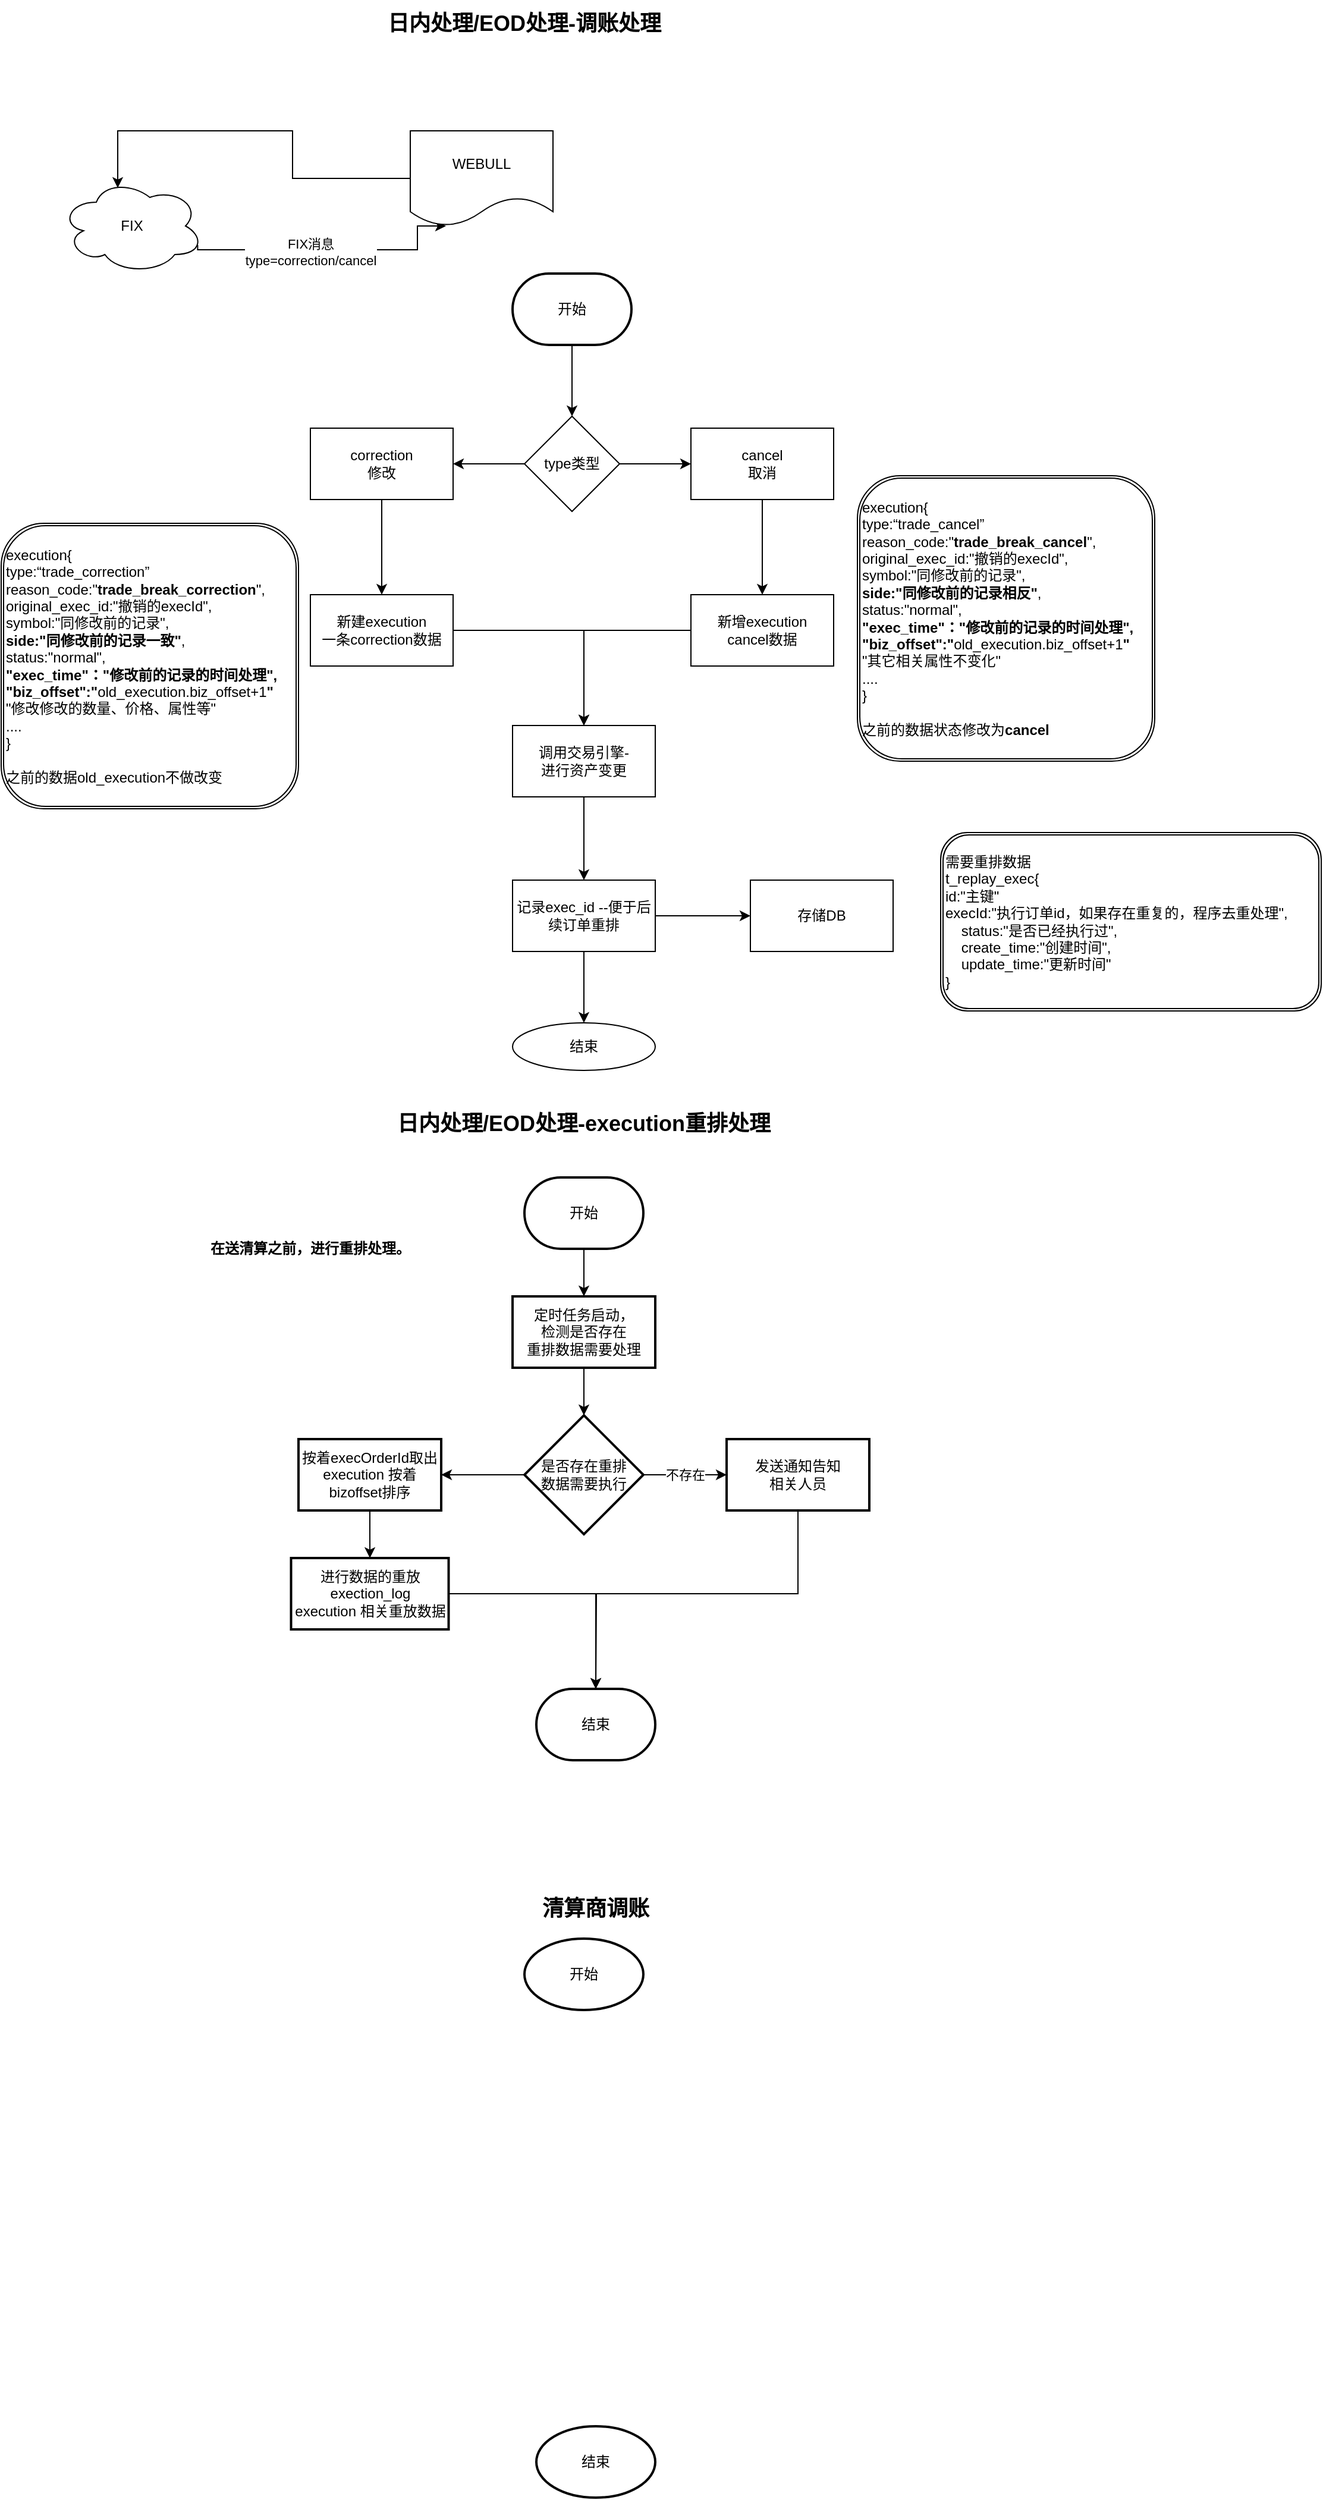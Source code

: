 <mxfile version="14.1.1" type="github">
  <diagram id="C5RBs43oDa-KdzZeNtuy" name="Page-1">
    <mxGraphModel dx="1186" dy="534" grid="1" gridSize="10" guides="1" tooltips="1" connect="1" arrows="1" fold="1" page="1" pageScale="1" pageWidth="827" pageHeight="1169" math="0" shadow="0">
      <root>
        <mxCell id="WIyWlLk6GJQsqaUBKTNV-0" />
        <mxCell id="WIyWlLk6GJQsqaUBKTNV-1" parent="WIyWlLk6GJQsqaUBKTNV-0" />
        <mxCell id="1Uik45kLceN-WnxneO16-1" value="&lt;font style=&quot;font-size: 18px&quot;&gt;&lt;b&gt;日内处理/EOD处理-调账处理&lt;/b&gt;&lt;/font&gt;" style="text;html=1;strokeColor=none;fillColor=none;align=center;verticalAlign=middle;whiteSpace=wrap;rounded=0;" vertex="1" parent="WIyWlLk6GJQsqaUBKTNV-1">
          <mxGeometry x="320" y="50" width="260" height="40" as="geometry" />
        </mxCell>
        <mxCell id="1Uik45kLceN-WnxneO16-6" style="edgeStyle=orthogonalEdgeStyle;rounded=0;orthogonalLoop=1;jettySize=auto;html=1;exitX=0.96;exitY=0.7;exitDx=0;exitDy=0;exitPerimeter=0;entryX=0.25;entryY=1;entryDx=0;entryDy=0;entryPerimeter=0;" edge="1" parent="WIyWlLk6GJQsqaUBKTNV-1" source="1Uik45kLceN-WnxneO16-3" target="1Uik45kLceN-WnxneO16-4">
          <mxGeometry relative="1" as="geometry">
            <Array as="points">
              <mxPoint x="175" y="260" />
              <mxPoint x="360" y="260" />
            </Array>
          </mxGeometry>
        </mxCell>
        <mxCell id="1Uik45kLceN-WnxneO16-7" value="FIX消息&lt;br&gt;type=correction/cancel" style="edgeLabel;html=1;align=center;verticalAlign=middle;resizable=0;points=[];" vertex="1" connectable="0" parent="1Uik45kLceN-WnxneO16-6">
          <mxGeometry x="-0.169" y="-2" relative="1" as="geometry">
            <mxPoint x="1.8" as="offset" />
          </mxGeometry>
        </mxCell>
        <mxCell id="1Uik45kLceN-WnxneO16-3" value="FIX" style="ellipse;shape=cloud;whiteSpace=wrap;html=1;" vertex="1" parent="WIyWlLk6GJQsqaUBKTNV-1">
          <mxGeometry x="60" y="200" width="120" height="80" as="geometry" />
        </mxCell>
        <mxCell id="1Uik45kLceN-WnxneO16-5" style="edgeStyle=orthogonalEdgeStyle;rounded=0;orthogonalLoop=1;jettySize=auto;html=1;exitX=0;exitY=0.5;exitDx=0;exitDy=0;entryX=0.4;entryY=0.1;entryDx=0;entryDy=0;entryPerimeter=0;" edge="1" parent="WIyWlLk6GJQsqaUBKTNV-1" source="1Uik45kLceN-WnxneO16-4" target="1Uik45kLceN-WnxneO16-3">
          <mxGeometry relative="1" as="geometry">
            <Array as="points">
              <mxPoint x="255" y="200" />
              <mxPoint x="255" y="160" />
              <mxPoint x="108" y="160" />
            </Array>
          </mxGeometry>
        </mxCell>
        <mxCell id="1Uik45kLceN-WnxneO16-4" value="WEBULL" style="shape=document;whiteSpace=wrap;html=1;boundedLbl=1;" vertex="1" parent="WIyWlLk6GJQsqaUBKTNV-1">
          <mxGeometry x="354" y="160" width="120" height="80" as="geometry" />
        </mxCell>
        <mxCell id="1Uik45kLceN-WnxneO16-11" style="edgeStyle=orthogonalEdgeStyle;rounded=0;orthogonalLoop=1;jettySize=auto;html=1;exitX=0.5;exitY=1;exitDx=0;exitDy=0;exitPerimeter=0;entryX=0.5;entryY=0;entryDx=0;entryDy=0;" edge="1" parent="WIyWlLk6GJQsqaUBKTNV-1" source="1Uik45kLceN-WnxneO16-10">
          <mxGeometry relative="1" as="geometry">
            <mxPoint x="490" y="400" as="targetPoint" />
          </mxGeometry>
        </mxCell>
        <mxCell id="1Uik45kLceN-WnxneO16-10" value="开始" style="strokeWidth=2;html=1;shape=mxgraph.flowchart.terminator;whiteSpace=wrap;" vertex="1" parent="WIyWlLk6GJQsqaUBKTNV-1">
          <mxGeometry x="440" y="280" width="100" height="60" as="geometry" />
        </mxCell>
        <mxCell id="1Uik45kLceN-WnxneO16-15" value="" style="edgeStyle=orthogonalEdgeStyle;rounded=0;orthogonalLoop=1;jettySize=auto;html=1;" edge="1" parent="WIyWlLk6GJQsqaUBKTNV-1" source="1Uik45kLceN-WnxneO16-13" target="1Uik45kLceN-WnxneO16-14">
          <mxGeometry relative="1" as="geometry" />
        </mxCell>
        <mxCell id="1Uik45kLceN-WnxneO16-17" value="" style="edgeStyle=orthogonalEdgeStyle;rounded=0;orthogonalLoop=1;jettySize=auto;html=1;" edge="1" parent="WIyWlLk6GJQsqaUBKTNV-1" source="1Uik45kLceN-WnxneO16-13" target="1Uik45kLceN-WnxneO16-16">
          <mxGeometry relative="1" as="geometry" />
        </mxCell>
        <mxCell id="1Uik45kLceN-WnxneO16-13" value="type类型" style="rhombus;whiteSpace=wrap;html=1;" vertex="1" parent="WIyWlLk6GJQsqaUBKTNV-1">
          <mxGeometry x="450" y="400" width="80" height="80" as="geometry" />
        </mxCell>
        <mxCell id="1Uik45kLceN-WnxneO16-19" value="" style="edgeStyle=orthogonalEdgeStyle;rounded=0;orthogonalLoop=1;jettySize=auto;html=1;" edge="1" parent="WIyWlLk6GJQsqaUBKTNV-1" source="1Uik45kLceN-WnxneO16-14" target="1Uik45kLceN-WnxneO16-18">
          <mxGeometry relative="1" as="geometry" />
        </mxCell>
        <mxCell id="1Uik45kLceN-WnxneO16-14" value="correction&lt;br&gt;修改" style="whiteSpace=wrap;html=1;" vertex="1" parent="WIyWlLk6GJQsqaUBKTNV-1">
          <mxGeometry x="270" y="410" width="120" height="60" as="geometry" />
        </mxCell>
        <mxCell id="1Uik45kLceN-WnxneO16-30" value="" style="edgeStyle=orthogonalEdgeStyle;rounded=0;orthogonalLoop=1;jettySize=auto;html=1;" edge="1" parent="WIyWlLk6GJQsqaUBKTNV-1" source="1Uik45kLceN-WnxneO16-16" target="1Uik45kLceN-WnxneO16-29">
          <mxGeometry relative="1" as="geometry" />
        </mxCell>
        <mxCell id="1Uik45kLceN-WnxneO16-16" value="cancel&lt;br&gt;取消" style="whiteSpace=wrap;html=1;" vertex="1" parent="WIyWlLk6GJQsqaUBKTNV-1">
          <mxGeometry x="590" y="410" width="120" height="60" as="geometry" />
        </mxCell>
        <mxCell id="1Uik45kLceN-WnxneO16-24" value="" style="edgeStyle=orthogonalEdgeStyle;rounded=0;orthogonalLoop=1;jettySize=auto;html=1;" edge="1" parent="WIyWlLk6GJQsqaUBKTNV-1" source="1Uik45kLceN-WnxneO16-18" target="1Uik45kLceN-WnxneO16-23">
          <mxGeometry relative="1" as="geometry">
            <Array as="points">
              <mxPoint x="500" y="580" />
            </Array>
          </mxGeometry>
        </mxCell>
        <mxCell id="1Uik45kLceN-WnxneO16-18" value="新建execution&lt;br&gt;一条correction数据" style="whiteSpace=wrap;html=1;" vertex="1" parent="WIyWlLk6GJQsqaUBKTNV-1">
          <mxGeometry x="270" y="550" width="120" height="60" as="geometry" />
        </mxCell>
        <mxCell id="1Uik45kLceN-WnxneO16-22" value="&lt;div&gt;execution{&lt;/div&gt;&lt;div&gt;type:“trade_correction”&lt;/div&gt;&lt;div&gt;reason_code:&quot;&lt;b&gt;trade_break_correction&lt;/b&gt;&quot;,&lt;/div&gt;&lt;div&gt;original_exec_id:&quot;撤销的execId&quot;,&lt;/div&gt;&lt;div&gt;symbol:&quot;同修改前的记录&quot;,&lt;/div&gt;&lt;div&gt;&lt;b&gt;side:&quot;同修改前的记录一致&quot;&lt;/b&gt;,&lt;/div&gt;&lt;div&gt;status:&quot;normal&quot;,&lt;/div&gt;&lt;div&gt;&lt;b&gt;&quot;exec_time&quot;：&quot;修改前的记录的时间处理&quot;,&lt;/b&gt;&lt;/div&gt;&lt;div&gt;&lt;b&gt;&quot;biz_offset&quot;:&quot;&lt;/b&gt;old_execution.biz_offset+1&lt;b&gt;&quot;&lt;/b&gt;&lt;/div&gt;&lt;div&gt;&lt;span&gt;&quot;修改修改的数量、价格、属性等&quot;&lt;/span&gt;&lt;br&gt;&lt;/div&gt;&lt;div&gt;....&lt;/div&gt;&lt;div&gt;}&lt;/div&gt;&lt;div&gt;&lt;br&gt;&lt;/div&gt;&lt;div&gt;之前的数据old_execution不做改变&lt;/div&gt;" style="shape=ext;double=1;rounded=1;whiteSpace=wrap;html=1;align=left;" vertex="1" parent="WIyWlLk6GJQsqaUBKTNV-1">
          <mxGeometry x="10" y="490" width="250" height="240" as="geometry" />
        </mxCell>
        <mxCell id="1Uik45kLceN-WnxneO16-34" value="" style="edgeStyle=orthogonalEdgeStyle;rounded=0;orthogonalLoop=1;jettySize=auto;html=1;" edge="1" parent="WIyWlLk6GJQsqaUBKTNV-1" source="1Uik45kLceN-WnxneO16-23" target="1Uik45kLceN-WnxneO16-33">
          <mxGeometry relative="1" as="geometry" />
        </mxCell>
        <mxCell id="1Uik45kLceN-WnxneO16-23" value="调用交易引擎-&lt;br&gt;进行资产变更" style="whiteSpace=wrap;html=1;" vertex="1" parent="WIyWlLk6GJQsqaUBKTNV-1">
          <mxGeometry x="440" y="660" width="120" height="60" as="geometry" />
        </mxCell>
        <mxCell id="1Uik45kLceN-WnxneO16-32" style="edgeStyle=orthogonalEdgeStyle;rounded=0;orthogonalLoop=1;jettySize=auto;html=1;exitX=0;exitY=0.5;exitDx=0;exitDy=0;" edge="1" parent="WIyWlLk6GJQsqaUBKTNV-1" source="1Uik45kLceN-WnxneO16-29" target="1Uik45kLceN-WnxneO16-23">
          <mxGeometry relative="1" as="geometry">
            <Array as="points">
              <mxPoint x="500" y="580" />
            </Array>
          </mxGeometry>
        </mxCell>
        <mxCell id="1Uik45kLceN-WnxneO16-29" value="新增execution&lt;br&gt;cancel数据" style="whiteSpace=wrap;html=1;" vertex="1" parent="WIyWlLk6GJQsqaUBKTNV-1">
          <mxGeometry x="590" y="550" width="120" height="60" as="geometry" />
        </mxCell>
        <mxCell id="1Uik45kLceN-WnxneO16-31" value="&lt;div&gt;execution{&lt;/div&gt;&lt;div&gt;type:“trade_cancel”&lt;/div&gt;&lt;div&gt;reason_code:&quot;&lt;b&gt;trade_break_cancel&lt;/b&gt;&quot;,&lt;/div&gt;&lt;div&gt;original_exec_id:&quot;撤销的execId&quot;,&lt;/div&gt;&lt;div&gt;symbol:&quot;同修改前的记录&quot;,&lt;/div&gt;&lt;div&gt;&lt;b&gt;side:&quot;同修改前的记录相反&quot;&lt;/b&gt;,&lt;/div&gt;&lt;div&gt;status:&quot;normal&quot;,&lt;/div&gt;&lt;div&gt;&lt;b&gt;&quot;exec_time&quot;：&quot;修改前的记录的时间处理&quot;,&lt;/b&gt;&lt;/div&gt;&lt;div&gt;&lt;div&gt;&lt;b&gt;&quot;biz_offset&quot;:&quot;&lt;/b&gt;old_execution.biz_offset+1&lt;b&gt;&quot;&lt;/b&gt;&lt;/div&gt;&lt;/div&gt;&lt;div&gt;&lt;span&gt;&quot;其它相关属性不变化&quot;&lt;/span&gt;&lt;br&gt;&lt;/div&gt;&lt;div&gt;....&lt;/div&gt;&lt;div&gt;}&lt;/div&gt;&lt;div&gt;&lt;br&gt;&lt;/div&gt;&lt;div&gt;之前的数据状态修改为&lt;b&gt;cancel&lt;/b&gt;&lt;/div&gt;" style="shape=ext;double=1;rounded=1;whiteSpace=wrap;html=1;align=left;" vertex="1" parent="WIyWlLk6GJQsqaUBKTNV-1">
          <mxGeometry x="730" y="450" width="250" height="240" as="geometry" />
        </mxCell>
        <mxCell id="1Uik45kLceN-WnxneO16-36" value="" style="edgeStyle=orthogonalEdgeStyle;rounded=0;orthogonalLoop=1;jettySize=auto;html=1;" edge="1" parent="WIyWlLk6GJQsqaUBKTNV-1" source="1Uik45kLceN-WnxneO16-33" target="1Uik45kLceN-WnxneO16-35">
          <mxGeometry relative="1" as="geometry" />
        </mxCell>
        <mxCell id="1Uik45kLceN-WnxneO16-38" value="" style="edgeStyle=orthogonalEdgeStyle;rounded=0;orthogonalLoop=1;jettySize=auto;html=1;" edge="1" parent="WIyWlLk6GJQsqaUBKTNV-1" source="1Uik45kLceN-WnxneO16-33" target="1Uik45kLceN-WnxneO16-37">
          <mxGeometry relative="1" as="geometry" />
        </mxCell>
        <mxCell id="1Uik45kLceN-WnxneO16-33" value="记录exec_id --便于后续订单重排" style="whiteSpace=wrap;html=1;" vertex="1" parent="WIyWlLk6GJQsqaUBKTNV-1">
          <mxGeometry x="440" y="790" width="120" height="60" as="geometry" />
        </mxCell>
        <mxCell id="1Uik45kLceN-WnxneO16-35" value="结束" style="ellipse;whiteSpace=wrap;html=1;" vertex="1" parent="WIyWlLk6GJQsqaUBKTNV-1">
          <mxGeometry x="440" y="910" width="120" height="40" as="geometry" />
        </mxCell>
        <mxCell id="1Uik45kLceN-WnxneO16-37" value="存储DB" style="whiteSpace=wrap;html=1;" vertex="1" parent="WIyWlLk6GJQsqaUBKTNV-1">
          <mxGeometry x="640" y="790" width="120" height="60" as="geometry" />
        </mxCell>
        <mxCell id="1Uik45kLceN-WnxneO16-39" value="&lt;div&gt;需要重排数据&lt;/div&gt;&lt;div&gt;t_replay_exec{&lt;/div&gt;&lt;div&gt;&lt;span&gt;	&lt;/span&gt;id:&quot;主键&quot;&lt;/div&gt;&lt;div&gt;&lt;span&gt;	&lt;/span&gt;execId:&quot;执行订单id，如果存在重复的，程序去重处理&quot;,&lt;/div&gt;&lt;div&gt;&amp;nbsp; &amp;nbsp; status:&quot;是否已经执行过&quot;,&lt;/div&gt;&lt;div&gt;&amp;nbsp; &amp;nbsp; create_time:&quot;创建时间&quot;,&lt;/div&gt;&lt;div&gt;&amp;nbsp; &amp;nbsp; update_time:&quot;更新时间&quot;&lt;/div&gt;&lt;div&gt;}&lt;/div&gt;" style="shape=ext;double=1;rounded=1;whiteSpace=wrap;html=1;align=left;" vertex="1" parent="WIyWlLk6GJQsqaUBKTNV-1">
          <mxGeometry x="800" y="750" width="320" height="150" as="geometry" />
        </mxCell>
        <mxCell id="1Uik45kLceN-WnxneO16-40" value="&lt;font style=&quot;font-size: 18px&quot;&gt;&lt;b&gt;日内处理/EOD处理-execution重排处理&lt;/b&gt;&lt;/font&gt;" style="text;html=1;strokeColor=none;fillColor=none;align=center;verticalAlign=middle;whiteSpace=wrap;rounded=0;" vertex="1" parent="WIyWlLk6GJQsqaUBKTNV-1">
          <mxGeometry x="335" y="990" width="330" height="10" as="geometry" />
        </mxCell>
        <mxCell id="1Uik45kLceN-WnxneO16-44" value="" style="edgeStyle=orthogonalEdgeStyle;rounded=0;orthogonalLoop=1;jettySize=auto;html=1;" edge="1" parent="WIyWlLk6GJQsqaUBKTNV-1" source="1Uik45kLceN-WnxneO16-41" target="1Uik45kLceN-WnxneO16-43">
          <mxGeometry relative="1" as="geometry" />
        </mxCell>
        <mxCell id="1Uik45kLceN-WnxneO16-41" value="开始" style="strokeWidth=2;html=1;shape=mxgraph.flowchart.terminator;whiteSpace=wrap;" vertex="1" parent="WIyWlLk6GJQsqaUBKTNV-1">
          <mxGeometry x="450" y="1040" width="100" height="60" as="geometry" />
        </mxCell>
        <mxCell id="1Uik45kLceN-WnxneO16-42" value="结束" style="strokeWidth=2;html=1;shape=mxgraph.flowchart.terminator;whiteSpace=wrap;" vertex="1" parent="WIyWlLk6GJQsqaUBKTNV-1">
          <mxGeometry x="460" y="1470" width="100" height="60" as="geometry" />
        </mxCell>
        <mxCell id="1Uik45kLceN-WnxneO16-46" style="edgeStyle=orthogonalEdgeStyle;rounded=0;orthogonalLoop=1;jettySize=auto;html=1;exitX=0.5;exitY=1;exitDx=0;exitDy=0;entryX=0.5;entryY=0;entryDx=0;entryDy=0;entryPerimeter=0;" edge="1" parent="WIyWlLk6GJQsqaUBKTNV-1" source="1Uik45kLceN-WnxneO16-43" target="1Uik45kLceN-WnxneO16-45">
          <mxGeometry relative="1" as="geometry" />
        </mxCell>
        <mxCell id="1Uik45kLceN-WnxneO16-43" value="定时任务启动，&lt;br&gt;检测是否存在&lt;br&gt;&lt;span style=&quot;text-align: left&quot;&gt;重排数据需要处理&lt;/span&gt;" style="whiteSpace=wrap;html=1;strokeWidth=2;" vertex="1" parent="WIyWlLk6GJQsqaUBKTNV-1">
          <mxGeometry x="440" y="1140" width="120" height="60" as="geometry" />
        </mxCell>
        <mxCell id="1Uik45kLceN-WnxneO16-49" value="不存在" style="edgeStyle=orthogonalEdgeStyle;rounded=0;orthogonalLoop=1;jettySize=auto;html=1;" edge="1" parent="WIyWlLk6GJQsqaUBKTNV-1" source="1Uik45kLceN-WnxneO16-45" target="1Uik45kLceN-WnxneO16-48">
          <mxGeometry relative="1" as="geometry" />
        </mxCell>
        <mxCell id="1Uik45kLceN-WnxneO16-52" value="" style="edgeStyle=orthogonalEdgeStyle;rounded=0;orthogonalLoop=1;jettySize=auto;html=1;" edge="1" parent="WIyWlLk6GJQsqaUBKTNV-1" source="1Uik45kLceN-WnxneO16-45" target="1Uik45kLceN-WnxneO16-51">
          <mxGeometry relative="1" as="geometry" />
        </mxCell>
        <mxCell id="1Uik45kLceN-WnxneO16-45" value="是否存在重排&lt;br&gt;数据需要执行" style="strokeWidth=2;html=1;shape=mxgraph.flowchart.decision;whiteSpace=wrap;" vertex="1" parent="WIyWlLk6GJQsqaUBKTNV-1">
          <mxGeometry x="450" y="1240" width="100" height="100" as="geometry" />
        </mxCell>
        <mxCell id="1Uik45kLceN-WnxneO16-47" value="&lt;b&gt;在送清算之前，进行重排处理。&lt;/b&gt;" style="text;html=1;strokeColor=none;fillColor=none;align=center;verticalAlign=middle;whiteSpace=wrap;rounded=0;" vertex="1" parent="WIyWlLk6GJQsqaUBKTNV-1">
          <mxGeometry x="180" y="1100" width="180" as="geometry" />
        </mxCell>
        <mxCell id="1Uik45kLceN-WnxneO16-55" style="edgeStyle=orthogonalEdgeStyle;rounded=0;orthogonalLoop=1;jettySize=auto;html=1;exitX=0.5;exitY=1;exitDx=0;exitDy=0;entryX=0.5;entryY=0;entryDx=0;entryDy=0;entryPerimeter=0;" edge="1" parent="WIyWlLk6GJQsqaUBKTNV-1" source="1Uik45kLceN-WnxneO16-48" target="1Uik45kLceN-WnxneO16-42">
          <mxGeometry relative="1" as="geometry">
            <Array as="points">
              <mxPoint x="680" y="1390" />
              <mxPoint x="510" y="1390" />
            </Array>
          </mxGeometry>
        </mxCell>
        <mxCell id="1Uik45kLceN-WnxneO16-48" value="发送通知告知&lt;br&gt;相关人员" style="whiteSpace=wrap;html=1;strokeWidth=2;" vertex="1" parent="WIyWlLk6GJQsqaUBKTNV-1">
          <mxGeometry x="620" y="1260" width="120" height="60" as="geometry" />
        </mxCell>
        <mxCell id="1Uik45kLceN-WnxneO16-54" value="" style="edgeStyle=orthogonalEdgeStyle;rounded=0;orthogonalLoop=1;jettySize=auto;html=1;" edge="1" parent="WIyWlLk6GJQsqaUBKTNV-1" source="1Uik45kLceN-WnxneO16-51" target="1Uik45kLceN-WnxneO16-53">
          <mxGeometry relative="1" as="geometry" />
        </mxCell>
        <mxCell id="1Uik45kLceN-WnxneO16-51" value="按着execOrderId取出execution 按着bizoffset排序" style="whiteSpace=wrap;html=1;strokeWidth=2;" vertex="1" parent="WIyWlLk6GJQsqaUBKTNV-1">
          <mxGeometry x="260" y="1260" width="120" height="60" as="geometry" />
        </mxCell>
        <mxCell id="1Uik45kLceN-WnxneO16-56" style="edgeStyle=orthogonalEdgeStyle;rounded=0;orthogonalLoop=1;jettySize=auto;html=1;exitX=1;exitY=0.5;exitDx=0;exitDy=0;" edge="1" parent="WIyWlLk6GJQsqaUBKTNV-1" source="1Uik45kLceN-WnxneO16-53">
          <mxGeometry relative="1" as="geometry">
            <mxPoint x="510" y="1470" as="targetPoint" />
          </mxGeometry>
        </mxCell>
        <mxCell id="1Uik45kLceN-WnxneO16-53" value="进行数据的重放&lt;br&gt;exection_log&lt;br&gt;execution 相关重放数据" style="whiteSpace=wrap;html=1;strokeWidth=2;" vertex="1" parent="WIyWlLk6GJQsqaUBKTNV-1">
          <mxGeometry x="253.75" y="1360" width="132.5" height="60" as="geometry" />
        </mxCell>
        <mxCell id="1Uik45kLceN-WnxneO16-57" value="&lt;span style=&quot;font-size: 18px&quot;&gt;&lt;b&gt;清算商调账&lt;/b&gt;&lt;/span&gt;" style="text;html=1;strokeColor=none;fillColor=none;align=center;verticalAlign=middle;whiteSpace=wrap;rounded=0;" vertex="1" parent="WIyWlLk6GJQsqaUBKTNV-1">
          <mxGeometry x="345" y="1650" width="330" height="10" as="geometry" />
        </mxCell>
        <mxCell id="1Uik45kLceN-WnxneO16-59" value="开始" style="strokeWidth=2;html=1;shape=mxgraph.flowchart.start_1;whiteSpace=wrap;" vertex="1" parent="WIyWlLk6GJQsqaUBKTNV-1">
          <mxGeometry x="450" y="1680" width="100" height="60" as="geometry" />
        </mxCell>
        <mxCell id="1Uik45kLceN-WnxneO16-60" value="结束" style="strokeWidth=2;html=1;shape=mxgraph.flowchart.start_1;whiteSpace=wrap;" vertex="1" parent="WIyWlLk6GJQsqaUBKTNV-1">
          <mxGeometry x="460" y="2090" width="100" height="60" as="geometry" />
        </mxCell>
      </root>
    </mxGraphModel>
  </diagram>
</mxfile>
